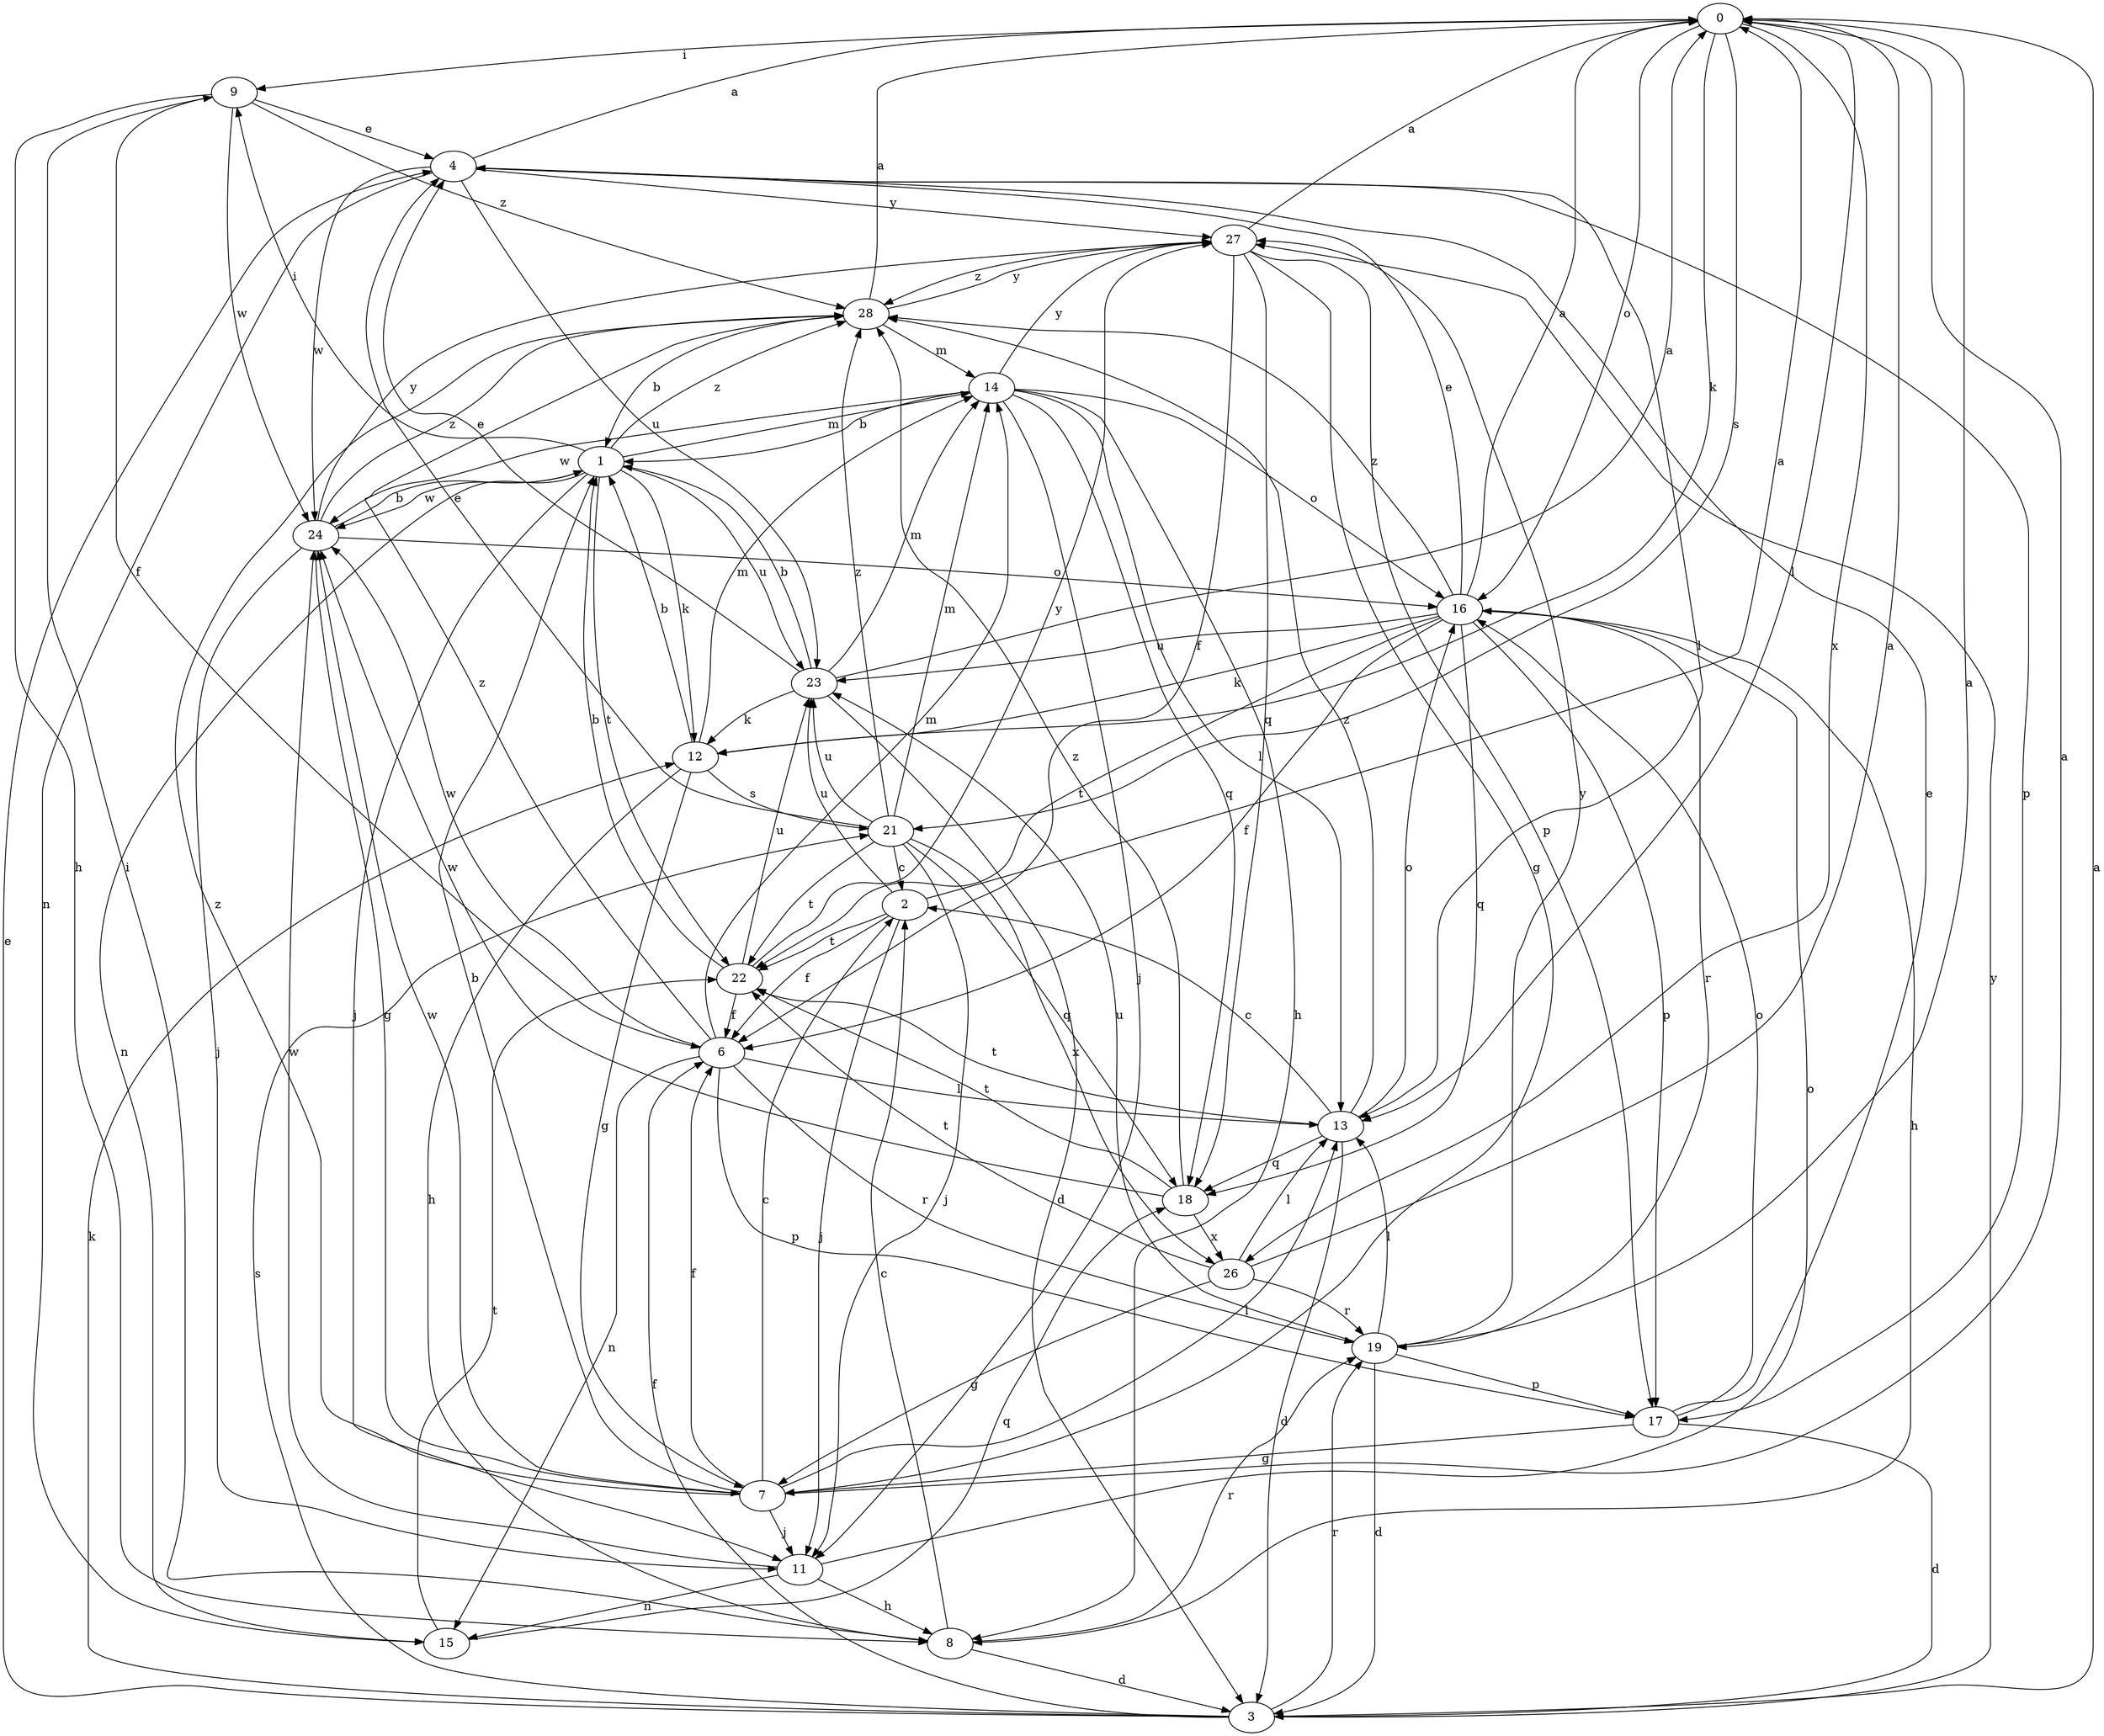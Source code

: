 strict digraph  {
0;
1;
2;
3;
4;
6;
7;
8;
9;
11;
12;
13;
14;
15;
16;
17;
18;
19;
21;
22;
23;
24;
26;
27;
28;
0 -> 9  [label=i];
0 -> 12  [label=k];
0 -> 13  [label=l];
0 -> 16  [label=o];
0 -> 21  [label=s];
0 -> 26  [label=x];
1 -> 9  [label=i];
1 -> 11  [label=j];
1 -> 12  [label=k];
1 -> 14  [label=m];
1 -> 15  [label=n];
1 -> 22  [label=t];
1 -> 23  [label=u];
1 -> 24  [label=w];
1 -> 28  [label=z];
2 -> 0  [label=a];
2 -> 6  [label=f];
2 -> 11  [label=j];
2 -> 22  [label=t];
2 -> 23  [label=u];
3 -> 0  [label=a];
3 -> 4  [label=e];
3 -> 6  [label=f];
3 -> 12  [label=k];
3 -> 19  [label=r];
3 -> 21  [label=s];
3 -> 27  [label=y];
4 -> 0  [label=a];
4 -> 13  [label=l];
4 -> 15  [label=n];
4 -> 17  [label=p];
4 -> 23  [label=u];
4 -> 24  [label=w];
4 -> 27  [label=y];
6 -> 13  [label=l];
6 -> 14  [label=m];
6 -> 15  [label=n];
6 -> 17  [label=p];
6 -> 19  [label=r];
6 -> 24  [label=w];
6 -> 28  [label=z];
7 -> 0  [label=a];
7 -> 1  [label=b];
7 -> 2  [label=c];
7 -> 6  [label=f];
7 -> 11  [label=j];
7 -> 13  [label=l];
7 -> 24  [label=w];
7 -> 28  [label=z];
8 -> 2  [label=c];
8 -> 3  [label=d];
8 -> 9  [label=i];
8 -> 19  [label=r];
9 -> 4  [label=e];
9 -> 6  [label=f];
9 -> 8  [label=h];
9 -> 24  [label=w];
9 -> 28  [label=z];
11 -> 8  [label=h];
11 -> 15  [label=n];
11 -> 16  [label=o];
11 -> 24  [label=w];
12 -> 1  [label=b];
12 -> 7  [label=g];
12 -> 8  [label=h];
12 -> 14  [label=m];
12 -> 21  [label=s];
13 -> 2  [label=c];
13 -> 3  [label=d];
13 -> 16  [label=o];
13 -> 18  [label=q];
13 -> 22  [label=t];
13 -> 28  [label=z];
14 -> 1  [label=b];
14 -> 8  [label=h];
14 -> 11  [label=j];
14 -> 13  [label=l];
14 -> 16  [label=o];
14 -> 18  [label=q];
14 -> 24  [label=w];
14 -> 27  [label=y];
15 -> 18  [label=q];
15 -> 22  [label=t];
16 -> 0  [label=a];
16 -> 4  [label=e];
16 -> 6  [label=f];
16 -> 8  [label=h];
16 -> 12  [label=k];
16 -> 17  [label=p];
16 -> 18  [label=q];
16 -> 19  [label=r];
16 -> 22  [label=t];
16 -> 23  [label=u];
16 -> 28  [label=z];
17 -> 3  [label=d];
17 -> 4  [label=e];
17 -> 7  [label=g];
17 -> 16  [label=o];
18 -> 22  [label=t];
18 -> 24  [label=w];
18 -> 26  [label=x];
18 -> 28  [label=z];
19 -> 0  [label=a];
19 -> 3  [label=d];
19 -> 13  [label=l];
19 -> 17  [label=p];
19 -> 23  [label=u];
19 -> 27  [label=y];
21 -> 2  [label=c];
21 -> 4  [label=e];
21 -> 11  [label=j];
21 -> 14  [label=m];
21 -> 18  [label=q];
21 -> 22  [label=t];
21 -> 23  [label=u];
21 -> 26  [label=x];
21 -> 28  [label=z];
22 -> 1  [label=b];
22 -> 6  [label=f];
22 -> 23  [label=u];
22 -> 27  [label=y];
23 -> 0  [label=a];
23 -> 1  [label=b];
23 -> 3  [label=d];
23 -> 4  [label=e];
23 -> 12  [label=k];
23 -> 14  [label=m];
24 -> 1  [label=b];
24 -> 7  [label=g];
24 -> 11  [label=j];
24 -> 16  [label=o];
24 -> 27  [label=y];
24 -> 28  [label=z];
26 -> 0  [label=a];
26 -> 7  [label=g];
26 -> 13  [label=l];
26 -> 19  [label=r];
26 -> 22  [label=t];
27 -> 0  [label=a];
27 -> 6  [label=f];
27 -> 7  [label=g];
27 -> 17  [label=p];
27 -> 18  [label=q];
27 -> 28  [label=z];
28 -> 0  [label=a];
28 -> 1  [label=b];
28 -> 14  [label=m];
28 -> 27  [label=y];
}
